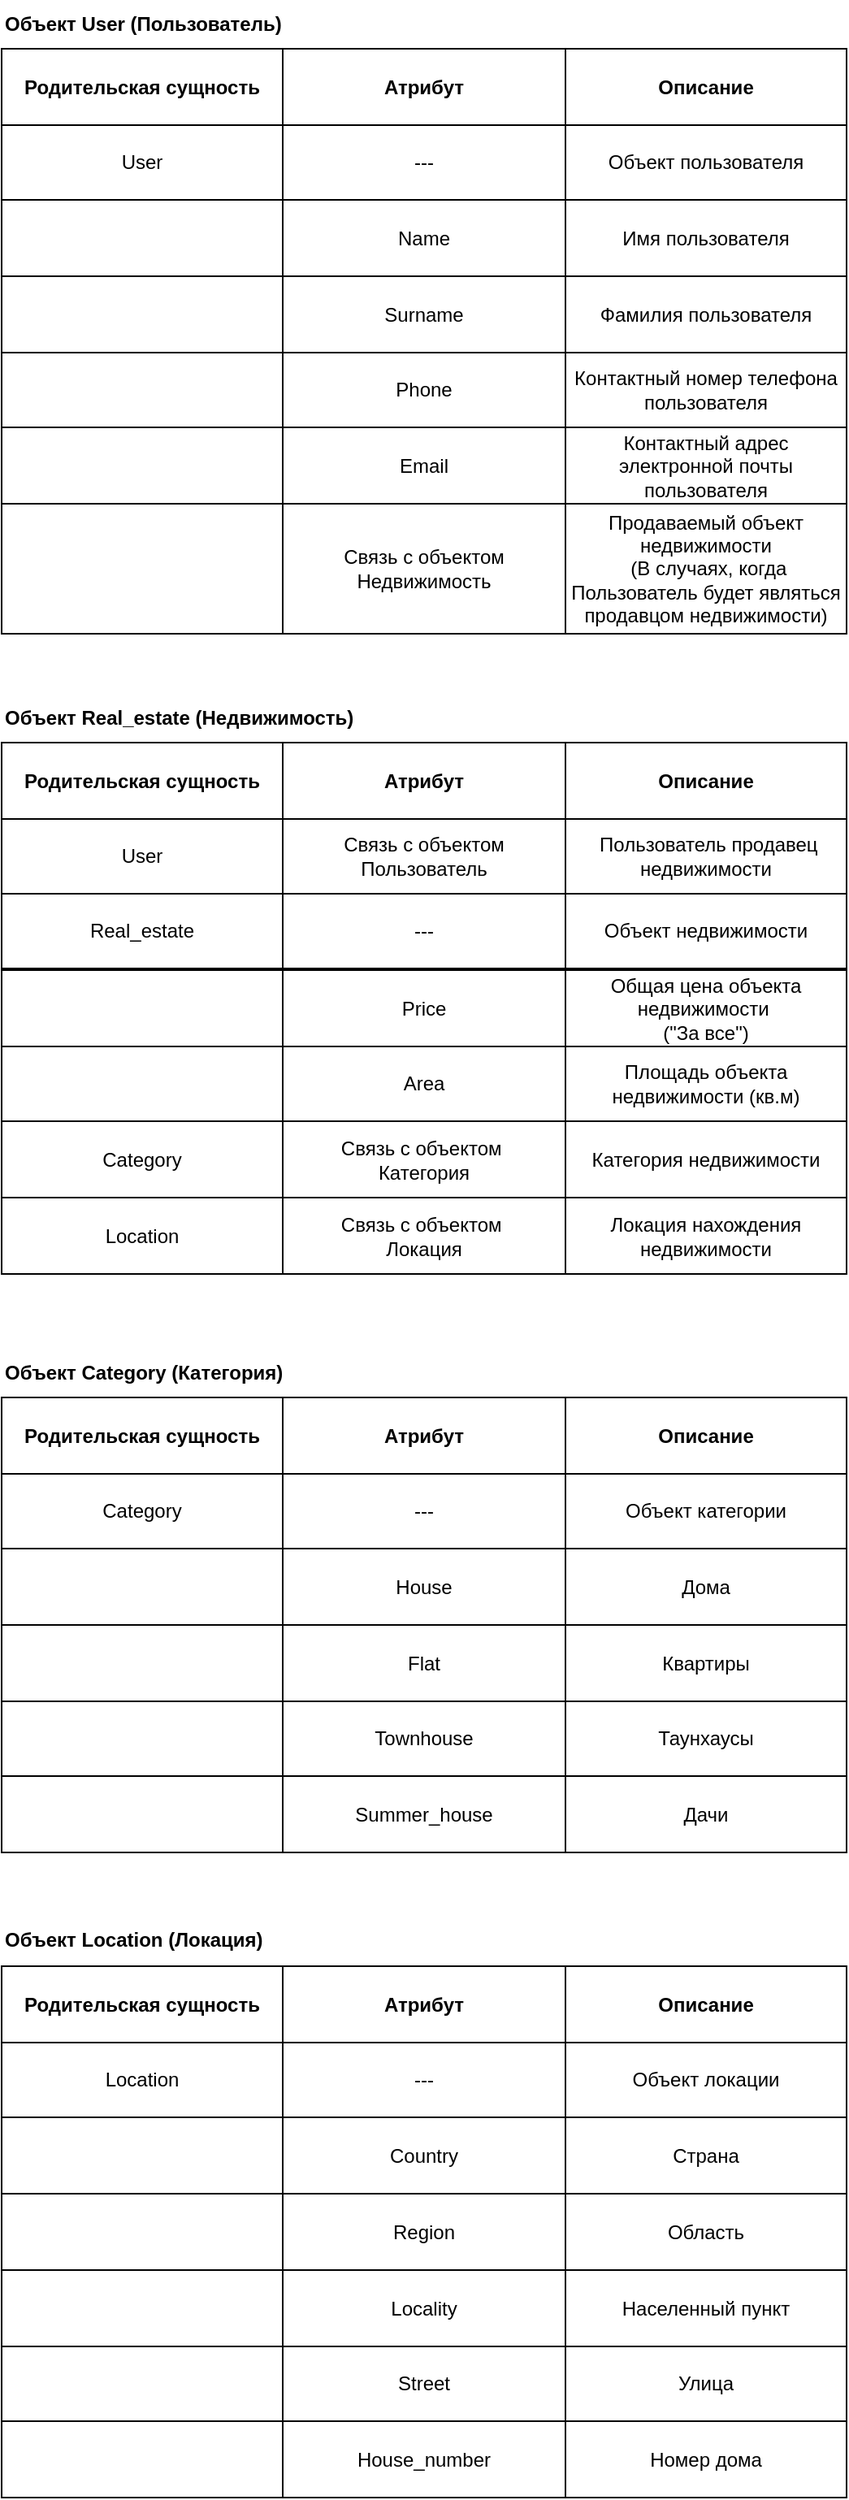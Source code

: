 <mxfile version="24.7.17">
  <diagram name="Страница — 1" id="6dKcLjjxsjvN5Ayz9n6f">
    <mxGraphModel dx="1036" dy="614" grid="1" gridSize="10" guides="1" tooltips="1" connect="1" arrows="1" fold="1" page="1" pageScale="1" pageWidth="827" pageHeight="1169" math="0" shadow="0">
      <root>
        <mxCell id="0" />
        <mxCell id="1" parent="0" />
        <mxCell id="OhsWGD3y-2vGc2H0MwbR-51" value="" style="childLayout=tableLayout;recursiveResize=0;shadow=0;fillColor=none;" parent="1" vertex="1">
          <mxGeometry x="160" y="620" width="520" height="140" as="geometry" />
        </mxCell>
        <mxCell id="OhsWGD3y-2vGc2H0MwbR-52" value="" style="shape=tableRow;horizontal=0;startSize=0;swimlaneHead=0;swimlaneBody=0;top=0;left=0;bottom=0;right=0;dropTarget=0;collapsible=0;recursiveResize=0;expand=0;fontStyle=0;fillColor=none;strokeColor=inherit;" parent="OhsWGD3y-2vGc2H0MwbR-51" vertex="1">
          <mxGeometry width="520" height="47" as="geometry" />
        </mxCell>
        <mxCell id="OhsWGD3y-2vGc2H0MwbR-53" value="&lt;b&gt;Родительская сущность&lt;/b&gt;" style="connectable=0;recursiveResize=0;strokeColor=inherit;fillColor=none;align=center;whiteSpace=wrap;html=1;" parent="OhsWGD3y-2vGc2H0MwbR-52" vertex="1">
          <mxGeometry width="173" height="47" as="geometry">
            <mxRectangle width="173" height="47" as="alternateBounds" />
          </mxGeometry>
        </mxCell>
        <mxCell id="OhsWGD3y-2vGc2H0MwbR-54" value="&lt;b&gt;Атрибут&lt;/b&gt;" style="connectable=0;recursiveResize=0;strokeColor=inherit;fillColor=none;align=center;whiteSpace=wrap;html=1;" parent="OhsWGD3y-2vGc2H0MwbR-52" vertex="1">
          <mxGeometry x="173" width="174" height="47" as="geometry">
            <mxRectangle width="174" height="47" as="alternateBounds" />
          </mxGeometry>
        </mxCell>
        <mxCell id="OhsWGD3y-2vGc2H0MwbR-55" value="&lt;b&gt;Описание&lt;/b&gt;" style="connectable=0;recursiveResize=0;strokeColor=inherit;fillColor=none;align=center;whiteSpace=wrap;html=1;" parent="OhsWGD3y-2vGc2H0MwbR-52" vertex="1">
          <mxGeometry x="347" width="173" height="47" as="geometry">
            <mxRectangle width="173" height="47" as="alternateBounds" />
          </mxGeometry>
        </mxCell>
        <mxCell id="OhsWGD3y-2vGc2H0MwbR-56" style="shape=tableRow;horizontal=0;startSize=0;swimlaneHead=0;swimlaneBody=0;top=0;left=0;bottom=0;right=0;dropTarget=0;collapsible=0;recursiveResize=0;expand=0;fontStyle=0;fillColor=none;strokeColor=inherit;" parent="OhsWGD3y-2vGc2H0MwbR-51" vertex="1">
          <mxGeometry y="47" width="520" height="46" as="geometry" />
        </mxCell>
        <mxCell id="OhsWGD3y-2vGc2H0MwbR-57" value="User" style="connectable=0;recursiveResize=0;strokeColor=inherit;fillColor=none;align=center;whiteSpace=wrap;html=1;" parent="OhsWGD3y-2vGc2H0MwbR-56" vertex="1">
          <mxGeometry width="173" height="46" as="geometry">
            <mxRectangle width="173" height="46" as="alternateBounds" />
          </mxGeometry>
        </mxCell>
        <mxCell id="OhsWGD3y-2vGc2H0MwbR-58" value="---" style="connectable=0;recursiveResize=0;strokeColor=inherit;fillColor=none;align=center;whiteSpace=wrap;html=1;" parent="OhsWGD3y-2vGc2H0MwbR-56" vertex="1">
          <mxGeometry x="173" width="174" height="46" as="geometry">
            <mxRectangle width="174" height="46" as="alternateBounds" />
          </mxGeometry>
        </mxCell>
        <mxCell id="OhsWGD3y-2vGc2H0MwbR-59" value="Объект пользователя" style="connectable=0;recursiveResize=0;strokeColor=inherit;fillColor=none;align=center;whiteSpace=wrap;html=1;" parent="OhsWGD3y-2vGc2H0MwbR-56" vertex="1">
          <mxGeometry x="347" width="173" height="46" as="geometry">
            <mxRectangle width="173" height="46" as="alternateBounds" />
          </mxGeometry>
        </mxCell>
        <mxCell id="OhsWGD3y-2vGc2H0MwbR-60" style="shape=tableRow;horizontal=0;startSize=0;swimlaneHead=0;swimlaneBody=0;top=0;left=0;bottom=0;right=0;dropTarget=0;collapsible=0;recursiveResize=0;expand=0;fontStyle=0;fillColor=none;strokeColor=inherit;" parent="OhsWGD3y-2vGc2H0MwbR-51" vertex="1">
          <mxGeometry y="93" width="520" height="47" as="geometry" />
        </mxCell>
        <mxCell id="OhsWGD3y-2vGc2H0MwbR-61" value="" style="connectable=0;recursiveResize=0;strokeColor=inherit;fillColor=none;align=center;whiteSpace=wrap;html=1;" parent="OhsWGD3y-2vGc2H0MwbR-60" vertex="1">
          <mxGeometry width="173" height="47" as="geometry">
            <mxRectangle width="173" height="47" as="alternateBounds" />
          </mxGeometry>
        </mxCell>
        <mxCell id="OhsWGD3y-2vGc2H0MwbR-62" value="Name" style="connectable=0;recursiveResize=0;strokeColor=inherit;fillColor=none;align=center;whiteSpace=wrap;html=1;" parent="OhsWGD3y-2vGc2H0MwbR-60" vertex="1">
          <mxGeometry x="173" width="174" height="47" as="geometry">
            <mxRectangle width="174" height="47" as="alternateBounds" />
          </mxGeometry>
        </mxCell>
        <mxCell id="OhsWGD3y-2vGc2H0MwbR-63" value="Имя пользователя" style="connectable=0;recursiveResize=0;strokeColor=inherit;fillColor=none;align=center;whiteSpace=wrap;html=1;" parent="OhsWGD3y-2vGc2H0MwbR-60" vertex="1">
          <mxGeometry x="347" width="173" height="47" as="geometry">
            <mxRectangle width="173" height="47" as="alternateBounds" />
          </mxGeometry>
        </mxCell>
        <mxCell id="OhsWGD3y-2vGc2H0MwbR-64" value="Объект User (Пользователь)" style="text;html=1;align=left;verticalAlign=middle;resizable=0;points=[];autosize=1;strokeColor=none;fillColor=none;fontStyle=1" parent="1" vertex="1">
          <mxGeometry x="160" y="590" width="180" height="30" as="geometry" />
        </mxCell>
        <mxCell id="OhsWGD3y-2vGc2H0MwbR-65" value="" style="childLayout=tableLayout;recursiveResize=0;shadow=0;fillColor=none;" parent="1" vertex="1">
          <mxGeometry x="160" y="760" width="520" height="140" as="geometry" />
        </mxCell>
        <mxCell id="OhsWGD3y-2vGc2H0MwbR-66" value="" style="shape=tableRow;horizontal=0;startSize=0;swimlaneHead=0;swimlaneBody=0;top=0;left=0;bottom=0;right=0;dropTarget=0;collapsible=0;recursiveResize=0;expand=0;fontStyle=0;fillColor=none;strokeColor=inherit;" parent="OhsWGD3y-2vGc2H0MwbR-65" vertex="1">
          <mxGeometry width="520" height="47" as="geometry" />
        </mxCell>
        <mxCell id="OhsWGD3y-2vGc2H0MwbR-67" value="" style="connectable=0;recursiveResize=0;strokeColor=inherit;fillColor=none;align=center;whiteSpace=wrap;html=1;" parent="OhsWGD3y-2vGc2H0MwbR-66" vertex="1">
          <mxGeometry width="173" height="47" as="geometry">
            <mxRectangle width="173" height="47" as="alternateBounds" />
          </mxGeometry>
        </mxCell>
        <mxCell id="OhsWGD3y-2vGc2H0MwbR-68" value="Surname" style="connectable=0;recursiveResize=0;strokeColor=inherit;fillColor=none;align=center;whiteSpace=wrap;html=1;" parent="OhsWGD3y-2vGc2H0MwbR-66" vertex="1">
          <mxGeometry x="173" width="174" height="47" as="geometry">
            <mxRectangle width="174" height="47" as="alternateBounds" />
          </mxGeometry>
        </mxCell>
        <mxCell id="OhsWGD3y-2vGc2H0MwbR-69" value="Фамилия пользователя" style="connectable=0;recursiveResize=0;strokeColor=inherit;fillColor=none;align=center;whiteSpace=wrap;html=1;" parent="OhsWGD3y-2vGc2H0MwbR-66" vertex="1">
          <mxGeometry x="347" width="173" height="47" as="geometry">
            <mxRectangle width="173" height="47" as="alternateBounds" />
          </mxGeometry>
        </mxCell>
        <mxCell id="OhsWGD3y-2vGc2H0MwbR-70" style="shape=tableRow;horizontal=0;startSize=0;swimlaneHead=0;swimlaneBody=0;top=0;left=0;bottom=0;right=0;dropTarget=0;collapsible=0;recursiveResize=0;expand=0;fontStyle=0;fillColor=none;strokeColor=inherit;" parent="OhsWGD3y-2vGc2H0MwbR-65" vertex="1">
          <mxGeometry y="47" width="520" height="46" as="geometry" />
        </mxCell>
        <mxCell id="OhsWGD3y-2vGc2H0MwbR-71" value="" style="connectable=0;recursiveResize=0;strokeColor=inherit;fillColor=none;align=center;whiteSpace=wrap;html=1;" parent="OhsWGD3y-2vGc2H0MwbR-70" vertex="1">
          <mxGeometry width="173" height="46" as="geometry">
            <mxRectangle width="173" height="46" as="alternateBounds" />
          </mxGeometry>
        </mxCell>
        <mxCell id="OhsWGD3y-2vGc2H0MwbR-72" value="Phone" style="connectable=0;recursiveResize=0;strokeColor=inherit;fillColor=none;align=center;whiteSpace=wrap;html=1;" parent="OhsWGD3y-2vGc2H0MwbR-70" vertex="1">
          <mxGeometry x="173" width="174" height="46" as="geometry">
            <mxRectangle width="174" height="46" as="alternateBounds" />
          </mxGeometry>
        </mxCell>
        <mxCell id="OhsWGD3y-2vGc2H0MwbR-73" value="Контактный номер телефона пользователя" style="connectable=0;recursiveResize=0;strokeColor=inherit;fillColor=none;align=center;whiteSpace=wrap;html=1;" parent="OhsWGD3y-2vGc2H0MwbR-70" vertex="1">
          <mxGeometry x="347" width="173" height="46" as="geometry">
            <mxRectangle width="173" height="46" as="alternateBounds" />
          </mxGeometry>
        </mxCell>
        <mxCell id="OhsWGD3y-2vGc2H0MwbR-74" style="shape=tableRow;horizontal=0;startSize=0;swimlaneHead=0;swimlaneBody=0;top=0;left=0;bottom=0;right=0;dropTarget=0;collapsible=0;recursiveResize=0;expand=0;fontStyle=0;fillColor=none;strokeColor=inherit;" parent="OhsWGD3y-2vGc2H0MwbR-65" vertex="1">
          <mxGeometry y="93" width="520" height="47" as="geometry" />
        </mxCell>
        <mxCell id="OhsWGD3y-2vGc2H0MwbR-75" value="" style="connectable=0;recursiveResize=0;strokeColor=inherit;fillColor=none;align=center;whiteSpace=wrap;html=1;" parent="OhsWGD3y-2vGc2H0MwbR-74" vertex="1">
          <mxGeometry width="173" height="47" as="geometry">
            <mxRectangle width="173" height="47" as="alternateBounds" />
          </mxGeometry>
        </mxCell>
        <mxCell id="OhsWGD3y-2vGc2H0MwbR-76" value="Email" style="connectable=0;recursiveResize=0;strokeColor=inherit;fillColor=none;align=center;whiteSpace=wrap;html=1;" parent="OhsWGD3y-2vGc2H0MwbR-74" vertex="1">
          <mxGeometry x="173" width="174" height="47" as="geometry">
            <mxRectangle width="174" height="47" as="alternateBounds" />
          </mxGeometry>
        </mxCell>
        <mxCell id="OhsWGD3y-2vGc2H0MwbR-77" value="Контактный адрес электронной почты пользователя" style="connectable=0;recursiveResize=0;strokeColor=inherit;fillColor=none;align=center;whiteSpace=wrap;html=1;" parent="OhsWGD3y-2vGc2H0MwbR-74" vertex="1">
          <mxGeometry x="347" width="173" height="47" as="geometry">
            <mxRectangle width="173" height="47" as="alternateBounds" />
          </mxGeometry>
        </mxCell>
        <mxCell id="-_8xSM2bTVe2GGrsesYv-1" value="" style="childLayout=tableLayout;recursiveResize=0;shadow=0;fillColor=none;" parent="1" vertex="1">
          <mxGeometry x="160" y="1047" width="520" height="93" as="geometry" />
        </mxCell>
        <mxCell id="-_8xSM2bTVe2GGrsesYv-2" value="" style="shape=tableRow;horizontal=0;startSize=0;swimlaneHead=0;swimlaneBody=0;top=0;left=0;bottom=0;right=0;dropTarget=0;collapsible=0;recursiveResize=0;expand=0;fontStyle=0;fillColor=none;strokeColor=inherit;" parent="-_8xSM2bTVe2GGrsesYv-1" vertex="1">
          <mxGeometry width="520" height="47" as="geometry" />
        </mxCell>
        <mxCell id="-_8xSM2bTVe2GGrsesYv-3" value="&lt;b&gt;Родительская сущность&lt;/b&gt;" style="connectable=0;recursiveResize=0;strokeColor=inherit;fillColor=none;align=center;whiteSpace=wrap;html=1;" parent="-_8xSM2bTVe2GGrsesYv-2" vertex="1">
          <mxGeometry width="173" height="47" as="geometry">
            <mxRectangle width="173" height="47" as="alternateBounds" />
          </mxGeometry>
        </mxCell>
        <mxCell id="-_8xSM2bTVe2GGrsesYv-4" value="&lt;b&gt;Атрибут&lt;/b&gt;" style="connectable=0;recursiveResize=0;strokeColor=inherit;fillColor=none;align=center;whiteSpace=wrap;html=1;" parent="-_8xSM2bTVe2GGrsesYv-2" vertex="1">
          <mxGeometry x="173" width="174" height="47" as="geometry">
            <mxRectangle width="174" height="47" as="alternateBounds" />
          </mxGeometry>
        </mxCell>
        <mxCell id="-_8xSM2bTVe2GGrsesYv-5" value="&lt;b&gt;Описание&lt;/b&gt;" style="connectable=0;recursiveResize=0;strokeColor=inherit;fillColor=none;align=center;whiteSpace=wrap;html=1;" parent="-_8xSM2bTVe2GGrsesYv-2" vertex="1">
          <mxGeometry x="347" width="173" height="47" as="geometry">
            <mxRectangle width="173" height="47" as="alternateBounds" />
          </mxGeometry>
        </mxCell>
        <mxCell id="-_8xSM2bTVe2GGrsesYv-6" style="shape=tableRow;horizontal=0;startSize=0;swimlaneHead=0;swimlaneBody=0;top=0;left=0;bottom=0;right=0;dropTarget=0;collapsible=0;recursiveResize=0;expand=0;fontStyle=0;fillColor=none;strokeColor=inherit;" parent="-_8xSM2bTVe2GGrsesYv-1" vertex="1">
          <mxGeometry y="47" width="520" height="46" as="geometry" />
        </mxCell>
        <mxCell id="-_8xSM2bTVe2GGrsesYv-7" value="User" style="connectable=0;recursiveResize=0;strokeColor=inherit;fillColor=none;align=center;whiteSpace=wrap;html=1;" parent="-_8xSM2bTVe2GGrsesYv-6" vertex="1">
          <mxGeometry width="173" height="46" as="geometry">
            <mxRectangle width="173" height="46" as="alternateBounds" />
          </mxGeometry>
        </mxCell>
        <mxCell id="-_8xSM2bTVe2GGrsesYv-8" value="Связь с объектом Пользователь" style="connectable=0;recursiveResize=0;strokeColor=inherit;fillColor=none;align=center;whiteSpace=wrap;html=1;" parent="-_8xSM2bTVe2GGrsesYv-6" vertex="1">
          <mxGeometry x="173" width="174" height="46" as="geometry">
            <mxRectangle width="174" height="46" as="alternateBounds" />
          </mxGeometry>
        </mxCell>
        <mxCell id="-_8xSM2bTVe2GGrsesYv-9" value="&amp;nbsp;Пользователь продавец недвижимости" style="connectable=0;recursiveResize=0;strokeColor=inherit;fillColor=none;align=center;whiteSpace=wrap;html=1;" parent="-_8xSM2bTVe2GGrsesYv-6" vertex="1">
          <mxGeometry x="347" width="173" height="46" as="geometry">
            <mxRectangle width="173" height="46" as="alternateBounds" />
          </mxGeometry>
        </mxCell>
        <mxCell id="-_8xSM2bTVe2GGrsesYv-14" value="Объект Real_estate (Недвижимость)" style="text;html=1;align=left;verticalAlign=middle;resizable=0;points=[];autosize=1;strokeColor=none;fillColor=none;fontStyle=1" parent="1" vertex="1">
          <mxGeometry x="160" y="1017" width="230" height="30" as="geometry" />
        </mxCell>
        <mxCell id="-_8xSM2bTVe2GGrsesYv-15" value="" style="childLayout=tableLayout;recursiveResize=0;shadow=0;fillColor=none;" parent="1" vertex="1">
          <mxGeometry x="160" y="1187" width="520" height="93" as="geometry" />
        </mxCell>
        <mxCell id="-_8xSM2bTVe2GGrsesYv-16" value="" style="shape=tableRow;horizontal=0;startSize=0;swimlaneHead=0;swimlaneBody=0;top=0;left=0;bottom=0;right=0;dropTarget=0;collapsible=0;recursiveResize=0;expand=0;fontStyle=0;fillColor=none;strokeColor=inherit;" parent="-_8xSM2bTVe2GGrsesYv-15" vertex="1">
          <mxGeometry width="520" height="47" as="geometry" />
        </mxCell>
        <mxCell id="-_8xSM2bTVe2GGrsesYv-17" value="" style="connectable=0;recursiveResize=0;strokeColor=inherit;fillColor=none;align=center;whiteSpace=wrap;html=1;" parent="-_8xSM2bTVe2GGrsesYv-16" vertex="1">
          <mxGeometry width="173" height="47" as="geometry">
            <mxRectangle width="173" height="47" as="alternateBounds" />
          </mxGeometry>
        </mxCell>
        <mxCell id="-_8xSM2bTVe2GGrsesYv-18" value="Price" style="connectable=0;recursiveResize=0;strokeColor=inherit;fillColor=none;align=center;whiteSpace=wrap;html=1;" parent="-_8xSM2bTVe2GGrsesYv-16" vertex="1">
          <mxGeometry x="173" width="174" height="47" as="geometry">
            <mxRectangle width="174" height="47" as="alternateBounds" />
          </mxGeometry>
        </mxCell>
        <mxCell id="-_8xSM2bTVe2GGrsesYv-19" value="Общая цена объекта недвижимости&amp;nbsp;&lt;div&gt;(&quot;За все&quot;)&lt;/div&gt;" style="connectable=0;recursiveResize=0;strokeColor=inherit;fillColor=none;align=center;whiteSpace=wrap;html=1;" parent="-_8xSM2bTVe2GGrsesYv-16" vertex="1">
          <mxGeometry x="347" width="173" height="47" as="geometry">
            <mxRectangle width="173" height="47" as="alternateBounds" />
          </mxGeometry>
        </mxCell>
        <mxCell id="-_8xSM2bTVe2GGrsesYv-20" style="shape=tableRow;horizontal=0;startSize=0;swimlaneHead=0;swimlaneBody=0;top=0;left=0;bottom=0;right=0;dropTarget=0;collapsible=0;recursiveResize=0;expand=0;fontStyle=0;fillColor=none;strokeColor=inherit;" parent="-_8xSM2bTVe2GGrsesYv-15" vertex="1">
          <mxGeometry y="47" width="520" height="46" as="geometry" />
        </mxCell>
        <mxCell id="-_8xSM2bTVe2GGrsesYv-21" value="" style="connectable=0;recursiveResize=0;strokeColor=inherit;fillColor=none;align=center;whiteSpace=wrap;html=1;" parent="-_8xSM2bTVe2GGrsesYv-20" vertex="1">
          <mxGeometry width="173" height="46" as="geometry">
            <mxRectangle width="173" height="46" as="alternateBounds" />
          </mxGeometry>
        </mxCell>
        <mxCell id="-_8xSM2bTVe2GGrsesYv-22" value="&lt;div style=&quot;text-align: start;&quot;&gt;Area&lt;/div&gt;" style="connectable=0;recursiveResize=0;strokeColor=inherit;fillColor=none;align=center;whiteSpace=wrap;html=1;" parent="-_8xSM2bTVe2GGrsesYv-20" vertex="1">
          <mxGeometry x="173" width="174" height="46" as="geometry">
            <mxRectangle width="174" height="46" as="alternateBounds" />
          </mxGeometry>
        </mxCell>
        <mxCell id="-_8xSM2bTVe2GGrsesYv-23" value="Площадь объекта недвижимости&amp;nbsp;&lt;span style=&quot;background-color: initial;&quot;&gt;(кв.м)&lt;/span&gt;" style="connectable=0;recursiveResize=0;strokeColor=inherit;fillColor=none;align=center;whiteSpace=wrap;html=1;" parent="-_8xSM2bTVe2GGrsesYv-20" vertex="1">
          <mxGeometry x="347" width="173" height="46" as="geometry">
            <mxRectangle width="173" height="46" as="alternateBounds" />
          </mxGeometry>
        </mxCell>
        <mxCell id="-_8xSM2bTVe2GGrsesYv-41" value="Объект&amp;nbsp;&lt;span style=&quot;text-align: center; text-wrap: wrap;&quot;&gt;Category&lt;/span&gt;&amp;nbsp;(Категория)" style="text;html=1;align=left;verticalAlign=middle;resizable=0;points=[];autosize=1;strokeColor=none;fillColor=none;fontStyle=1" parent="1" vertex="1">
          <mxGeometry x="160" y="1420" width="180" height="30" as="geometry" />
        </mxCell>
        <mxCell id="-_8xSM2bTVe2GGrsesYv-28" value="" style="childLayout=tableLayout;recursiveResize=0;shadow=0;fillColor=none;" parent="1" vertex="1">
          <mxGeometry x="160" y="1450" width="520" height="140" as="geometry" />
        </mxCell>
        <mxCell id="-_8xSM2bTVe2GGrsesYv-29" value="" style="shape=tableRow;horizontal=0;startSize=0;swimlaneHead=0;swimlaneBody=0;top=0;left=0;bottom=0;right=0;dropTarget=0;collapsible=0;recursiveResize=0;expand=0;fontStyle=0;fillColor=none;strokeColor=inherit;" parent="-_8xSM2bTVe2GGrsesYv-28" vertex="1">
          <mxGeometry width="520" height="47" as="geometry" />
        </mxCell>
        <mxCell id="-_8xSM2bTVe2GGrsesYv-30" value="&lt;b&gt;Родительская сущность&lt;/b&gt;" style="connectable=0;recursiveResize=0;strokeColor=inherit;fillColor=none;align=center;whiteSpace=wrap;html=1;" parent="-_8xSM2bTVe2GGrsesYv-29" vertex="1">
          <mxGeometry width="173" height="47" as="geometry">
            <mxRectangle width="173" height="47" as="alternateBounds" />
          </mxGeometry>
        </mxCell>
        <mxCell id="-_8xSM2bTVe2GGrsesYv-31" value="&lt;b&gt;Атрибут&lt;/b&gt;" style="connectable=0;recursiveResize=0;strokeColor=inherit;fillColor=none;align=center;whiteSpace=wrap;html=1;" parent="-_8xSM2bTVe2GGrsesYv-29" vertex="1">
          <mxGeometry x="173" width="174" height="47" as="geometry">
            <mxRectangle width="174" height="47" as="alternateBounds" />
          </mxGeometry>
        </mxCell>
        <mxCell id="-_8xSM2bTVe2GGrsesYv-32" value="&lt;b&gt;Описание&lt;/b&gt;" style="connectable=0;recursiveResize=0;strokeColor=inherit;fillColor=none;align=center;whiteSpace=wrap;html=1;" parent="-_8xSM2bTVe2GGrsesYv-29" vertex="1">
          <mxGeometry x="347" width="173" height="47" as="geometry">
            <mxRectangle width="173" height="47" as="alternateBounds" />
          </mxGeometry>
        </mxCell>
        <mxCell id="-_8xSM2bTVe2GGrsesYv-33" style="shape=tableRow;horizontal=0;startSize=0;swimlaneHead=0;swimlaneBody=0;top=0;left=0;bottom=0;right=0;dropTarget=0;collapsible=0;recursiveResize=0;expand=0;fontStyle=0;fillColor=none;strokeColor=inherit;" parent="-_8xSM2bTVe2GGrsesYv-28" vertex="1">
          <mxGeometry y="47" width="520" height="46" as="geometry" />
        </mxCell>
        <mxCell id="-_8xSM2bTVe2GGrsesYv-34" value="Category" style="connectable=0;recursiveResize=0;strokeColor=inherit;fillColor=none;align=center;whiteSpace=wrap;html=1;" parent="-_8xSM2bTVe2GGrsesYv-33" vertex="1">
          <mxGeometry width="173" height="46" as="geometry">
            <mxRectangle width="173" height="46" as="alternateBounds" />
          </mxGeometry>
        </mxCell>
        <mxCell id="-_8xSM2bTVe2GGrsesYv-35" value="---" style="connectable=0;recursiveResize=0;strokeColor=inherit;fillColor=none;align=center;whiteSpace=wrap;html=1;" parent="-_8xSM2bTVe2GGrsesYv-33" vertex="1">
          <mxGeometry x="173" width="174" height="46" as="geometry">
            <mxRectangle width="174" height="46" as="alternateBounds" />
          </mxGeometry>
        </mxCell>
        <mxCell id="-_8xSM2bTVe2GGrsesYv-36" value="Объект категории" style="connectable=0;recursiveResize=0;strokeColor=inherit;fillColor=none;align=center;whiteSpace=wrap;html=1;" parent="-_8xSM2bTVe2GGrsesYv-33" vertex="1">
          <mxGeometry x="347" width="173" height="46" as="geometry">
            <mxRectangle width="173" height="46" as="alternateBounds" />
          </mxGeometry>
        </mxCell>
        <mxCell id="-_8xSM2bTVe2GGrsesYv-37" style="shape=tableRow;horizontal=0;startSize=0;swimlaneHead=0;swimlaneBody=0;top=0;left=0;bottom=0;right=0;dropTarget=0;collapsible=0;recursiveResize=0;expand=0;fontStyle=0;fillColor=none;strokeColor=inherit;" parent="-_8xSM2bTVe2GGrsesYv-28" vertex="1">
          <mxGeometry y="93" width="520" height="47" as="geometry" />
        </mxCell>
        <mxCell id="-_8xSM2bTVe2GGrsesYv-38" value="" style="connectable=0;recursiveResize=0;strokeColor=inherit;fillColor=none;align=center;whiteSpace=wrap;html=1;" parent="-_8xSM2bTVe2GGrsesYv-37" vertex="1">
          <mxGeometry width="173" height="47" as="geometry">
            <mxRectangle width="173" height="47" as="alternateBounds" />
          </mxGeometry>
        </mxCell>
        <mxCell id="-_8xSM2bTVe2GGrsesYv-39" value="House" style="connectable=0;recursiveResize=0;strokeColor=inherit;fillColor=none;align=center;whiteSpace=wrap;html=1;" parent="-_8xSM2bTVe2GGrsesYv-37" vertex="1">
          <mxGeometry x="173" width="174" height="47" as="geometry">
            <mxRectangle width="174" height="47" as="alternateBounds" />
          </mxGeometry>
        </mxCell>
        <mxCell id="-_8xSM2bTVe2GGrsesYv-40" value="Дома" style="connectable=0;recursiveResize=0;strokeColor=inherit;fillColor=none;align=center;whiteSpace=wrap;html=1;" parent="-_8xSM2bTVe2GGrsesYv-37" vertex="1">
          <mxGeometry x="347" width="173" height="47" as="geometry">
            <mxRectangle width="173" height="47" as="alternateBounds" />
          </mxGeometry>
        </mxCell>
        <mxCell id="l0QcBsjx6Cfjp8KnzXEa-27" value="" style="childLayout=tableLayout;recursiveResize=0;shadow=0;fillColor=none;" parent="1" vertex="1">
          <mxGeometry x="160" y="1590" width="520" height="140" as="geometry" />
        </mxCell>
        <mxCell id="l0QcBsjx6Cfjp8KnzXEa-28" value="" style="shape=tableRow;horizontal=0;startSize=0;swimlaneHead=0;swimlaneBody=0;top=0;left=0;bottom=0;right=0;dropTarget=0;collapsible=0;recursiveResize=0;expand=0;fontStyle=0;fillColor=none;strokeColor=inherit;" parent="l0QcBsjx6Cfjp8KnzXEa-27" vertex="1">
          <mxGeometry width="520" height="47" as="geometry" />
        </mxCell>
        <mxCell id="l0QcBsjx6Cfjp8KnzXEa-29" value="" style="connectable=0;recursiveResize=0;strokeColor=inherit;fillColor=none;align=center;whiteSpace=wrap;html=1;" parent="l0QcBsjx6Cfjp8KnzXEa-28" vertex="1">
          <mxGeometry width="173" height="47" as="geometry">
            <mxRectangle width="173" height="47" as="alternateBounds" />
          </mxGeometry>
        </mxCell>
        <mxCell id="l0QcBsjx6Cfjp8KnzXEa-30" value="Flat" style="connectable=0;recursiveResize=0;strokeColor=inherit;fillColor=none;align=center;whiteSpace=wrap;html=1;" parent="l0QcBsjx6Cfjp8KnzXEa-28" vertex="1">
          <mxGeometry x="173" width="174" height="47" as="geometry">
            <mxRectangle width="174" height="47" as="alternateBounds" />
          </mxGeometry>
        </mxCell>
        <mxCell id="l0QcBsjx6Cfjp8KnzXEa-31" value="Квартиры" style="connectable=0;recursiveResize=0;strokeColor=inherit;fillColor=none;align=center;whiteSpace=wrap;html=1;" parent="l0QcBsjx6Cfjp8KnzXEa-28" vertex="1">
          <mxGeometry x="347" width="173" height="47" as="geometry">
            <mxRectangle width="173" height="47" as="alternateBounds" />
          </mxGeometry>
        </mxCell>
        <mxCell id="l0QcBsjx6Cfjp8KnzXEa-32" style="shape=tableRow;horizontal=0;startSize=0;swimlaneHead=0;swimlaneBody=0;top=0;left=0;bottom=0;right=0;dropTarget=0;collapsible=0;recursiveResize=0;expand=0;fontStyle=0;fillColor=none;strokeColor=inherit;" parent="l0QcBsjx6Cfjp8KnzXEa-27" vertex="1">
          <mxGeometry y="47" width="520" height="46" as="geometry" />
        </mxCell>
        <mxCell id="l0QcBsjx6Cfjp8KnzXEa-33" value="" style="connectable=0;recursiveResize=0;strokeColor=inherit;fillColor=none;align=center;whiteSpace=wrap;html=1;" parent="l0QcBsjx6Cfjp8KnzXEa-32" vertex="1">
          <mxGeometry width="173" height="46" as="geometry">
            <mxRectangle width="173" height="46" as="alternateBounds" />
          </mxGeometry>
        </mxCell>
        <mxCell id="l0QcBsjx6Cfjp8KnzXEa-34" value="Townhouse" style="connectable=0;recursiveResize=0;strokeColor=inherit;fillColor=none;align=center;whiteSpace=wrap;html=1;" parent="l0QcBsjx6Cfjp8KnzXEa-32" vertex="1">
          <mxGeometry x="173" width="174" height="46" as="geometry">
            <mxRectangle width="174" height="46" as="alternateBounds" />
          </mxGeometry>
        </mxCell>
        <mxCell id="l0QcBsjx6Cfjp8KnzXEa-35" value="Таунхаусы" style="connectable=0;recursiveResize=0;strokeColor=inherit;fillColor=none;align=center;whiteSpace=wrap;html=1;" parent="l0QcBsjx6Cfjp8KnzXEa-32" vertex="1">
          <mxGeometry x="347" width="173" height="46" as="geometry">
            <mxRectangle width="173" height="46" as="alternateBounds" />
          </mxGeometry>
        </mxCell>
        <mxCell id="l0QcBsjx6Cfjp8KnzXEa-36" style="shape=tableRow;horizontal=0;startSize=0;swimlaneHead=0;swimlaneBody=0;top=0;left=0;bottom=0;right=0;dropTarget=0;collapsible=0;recursiveResize=0;expand=0;fontStyle=0;fillColor=none;strokeColor=inherit;" parent="l0QcBsjx6Cfjp8KnzXEa-27" vertex="1">
          <mxGeometry y="93" width="520" height="47" as="geometry" />
        </mxCell>
        <mxCell id="l0QcBsjx6Cfjp8KnzXEa-37" value="" style="connectable=0;recursiveResize=0;strokeColor=inherit;fillColor=none;align=center;whiteSpace=wrap;html=1;" parent="l0QcBsjx6Cfjp8KnzXEa-36" vertex="1">
          <mxGeometry width="173" height="47" as="geometry">
            <mxRectangle width="173" height="47" as="alternateBounds" />
          </mxGeometry>
        </mxCell>
        <mxCell id="l0QcBsjx6Cfjp8KnzXEa-38" value="&lt;div style=&quot;text-align: start;&quot;&gt;&lt;span style=&quot;background-color: initial;&quot;&gt;Summer_house&lt;/span&gt;&lt;/div&gt;" style="connectable=0;recursiveResize=0;strokeColor=inherit;fillColor=none;align=center;whiteSpace=wrap;html=1;" parent="l0QcBsjx6Cfjp8KnzXEa-36" vertex="1">
          <mxGeometry x="173" width="174" height="47" as="geometry">
            <mxRectangle width="174" height="47" as="alternateBounds" />
          </mxGeometry>
        </mxCell>
        <mxCell id="l0QcBsjx6Cfjp8KnzXEa-39" value="Дачи" style="connectable=0;recursiveResize=0;strokeColor=inherit;fillColor=none;align=center;whiteSpace=wrap;html=1;" parent="l0QcBsjx6Cfjp8KnzXEa-36" vertex="1">
          <mxGeometry x="347" width="173" height="47" as="geometry">
            <mxRectangle width="173" height="47" as="alternateBounds" />
          </mxGeometry>
        </mxCell>
        <mxCell id="l0QcBsjx6Cfjp8KnzXEa-1" value="" style="childLayout=tableLayout;recursiveResize=0;shadow=0;fillColor=none;" parent="1" vertex="1">
          <mxGeometry x="160" y="1280" width="520" height="94" as="geometry" />
        </mxCell>
        <mxCell id="l0QcBsjx6Cfjp8KnzXEa-2" value="" style="shape=tableRow;horizontal=0;startSize=0;swimlaneHead=0;swimlaneBody=0;top=0;left=0;bottom=0;right=0;dropTarget=0;collapsible=0;recursiveResize=0;expand=0;fontStyle=0;fillColor=none;strokeColor=inherit;" parent="l0QcBsjx6Cfjp8KnzXEa-1" vertex="1">
          <mxGeometry width="520" height="47" as="geometry" />
        </mxCell>
        <mxCell id="l0QcBsjx6Cfjp8KnzXEa-3" value="Category" style="connectable=0;recursiveResize=0;strokeColor=inherit;fillColor=none;align=center;whiteSpace=wrap;html=1;" parent="l0QcBsjx6Cfjp8KnzXEa-2" vertex="1">
          <mxGeometry width="173" height="47" as="geometry">
            <mxRectangle width="173" height="47" as="alternateBounds" />
          </mxGeometry>
        </mxCell>
        <mxCell id="l0QcBsjx6Cfjp8KnzXEa-4" value="Связь с объектом&amp;nbsp;&lt;div&gt;Категория&lt;/div&gt;" style="connectable=0;recursiveResize=0;strokeColor=inherit;fillColor=none;align=center;whiteSpace=wrap;html=1;" parent="l0QcBsjx6Cfjp8KnzXEa-2" vertex="1">
          <mxGeometry x="173" width="174" height="47" as="geometry">
            <mxRectangle width="174" height="47" as="alternateBounds" />
          </mxGeometry>
        </mxCell>
        <mxCell id="l0QcBsjx6Cfjp8KnzXEa-5" value="Категория недвижимости" style="connectable=0;recursiveResize=0;strokeColor=inherit;fillColor=none;align=center;whiteSpace=wrap;html=1;" parent="l0QcBsjx6Cfjp8KnzXEa-2" vertex="1">
          <mxGeometry x="347" width="173" height="47" as="geometry">
            <mxRectangle width="173" height="47" as="alternateBounds" />
          </mxGeometry>
        </mxCell>
        <mxCell id="l0QcBsjx6Cfjp8KnzXEa-10" style="shape=tableRow;horizontal=0;startSize=0;swimlaneHead=0;swimlaneBody=0;top=0;left=0;bottom=0;right=0;dropTarget=0;collapsible=0;recursiveResize=0;expand=0;fontStyle=0;fillColor=none;strokeColor=inherit;" parent="l0QcBsjx6Cfjp8KnzXEa-1" vertex="1">
          <mxGeometry y="47" width="520" height="47" as="geometry" />
        </mxCell>
        <mxCell id="l0QcBsjx6Cfjp8KnzXEa-11" value="Location" style="connectable=0;recursiveResize=0;strokeColor=inherit;fillColor=none;align=center;whiteSpace=wrap;html=1;" parent="l0QcBsjx6Cfjp8KnzXEa-10" vertex="1">
          <mxGeometry width="173" height="47" as="geometry">
            <mxRectangle width="173" height="47" as="alternateBounds" />
          </mxGeometry>
        </mxCell>
        <mxCell id="l0QcBsjx6Cfjp8KnzXEa-12" value="Связь с объектом&amp;nbsp;&lt;div&gt;Локация&lt;/div&gt;" style="connectable=0;recursiveResize=0;strokeColor=inherit;fillColor=none;align=center;whiteSpace=wrap;html=1;" parent="l0QcBsjx6Cfjp8KnzXEa-10" vertex="1">
          <mxGeometry x="173" width="174" height="47" as="geometry">
            <mxRectangle width="174" height="47" as="alternateBounds" />
          </mxGeometry>
        </mxCell>
        <mxCell id="l0QcBsjx6Cfjp8KnzXEa-13" value="Локация нахождения недвижимости" style="connectable=0;recursiveResize=0;strokeColor=inherit;fillColor=none;align=center;whiteSpace=wrap;html=1;" parent="l0QcBsjx6Cfjp8KnzXEa-10" vertex="1">
          <mxGeometry x="347" width="173" height="47" as="geometry">
            <mxRectangle width="173" height="47" as="alternateBounds" />
          </mxGeometry>
        </mxCell>
        <mxCell id="l0QcBsjx6Cfjp8KnzXEa-94" style="shape=tableRow;horizontal=0;startSize=0;swimlaneHead=0;swimlaneBody=0;top=0;left=0;bottom=0;right=0;dropTarget=0;collapsible=0;recursiveResize=0;expand=0;fontStyle=0;fillColor=none;strokeColor=inherit;" parent="1" vertex="1">
          <mxGeometry x="160" y="1920" width="520" height="46" as="geometry" />
        </mxCell>
        <mxCell id="l0QcBsjx6Cfjp8KnzXEa-98" style="shape=tableRow;horizontal=0;startSize=0;swimlaneHead=0;swimlaneBody=0;top=0;left=0;bottom=0;right=0;dropTarget=0;collapsible=0;recursiveResize=0;expand=0;fontStyle=0;fillColor=none;strokeColor=inherit;" parent="1" vertex="1">
          <mxGeometry x="160" y="1960" width="520" height="57" as="geometry" />
        </mxCell>
        <mxCell id="6aFhZ4E6GZLZ5ZTFyYZK-1" value="&lt;div style=&quot;text-align: center;&quot;&gt;&lt;span style=&quot;text-wrap: nowrap; font-weight: 700;&quot;&gt;Объект &lt;/span&gt;&lt;span style=&quot;font-weight: 700;&quot;&gt;Location&lt;/span&gt;&lt;span style=&quot;text-wrap: nowrap; font-weight: 700;&quot;&gt;&amp;nbsp;(Локация)&lt;/span&gt;&lt;/div&gt;" style="text;whiteSpace=wrap;html=1;" parent="1" vertex="1">
          <mxGeometry x="160" y="1770" width="200" height="40" as="geometry" />
        </mxCell>
        <mxCell id="6aFhZ4E6GZLZ5ZTFyYZK-2" value="" style="childLayout=tableLayout;recursiveResize=0;shadow=0;fillColor=none;" parent="1" vertex="1">
          <mxGeometry x="160" y="1800" width="520" height="140" as="geometry" />
        </mxCell>
        <mxCell id="6aFhZ4E6GZLZ5ZTFyYZK-3" value="" style="shape=tableRow;horizontal=0;startSize=0;swimlaneHead=0;swimlaneBody=0;top=0;left=0;bottom=0;right=0;dropTarget=0;collapsible=0;recursiveResize=0;expand=0;fontStyle=0;fillColor=none;strokeColor=inherit;" parent="6aFhZ4E6GZLZ5ZTFyYZK-2" vertex="1">
          <mxGeometry width="520" height="47" as="geometry" />
        </mxCell>
        <mxCell id="6aFhZ4E6GZLZ5ZTFyYZK-4" value="&lt;b&gt;Родительская сущность&lt;/b&gt;" style="connectable=0;recursiveResize=0;strokeColor=inherit;fillColor=none;align=center;whiteSpace=wrap;html=1;" parent="6aFhZ4E6GZLZ5ZTFyYZK-3" vertex="1">
          <mxGeometry width="173" height="47" as="geometry">
            <mxRectangle width="173" height="47" as="alternateBounds" />
          </mxGeometry>
        </mxCell>
        <mxCell id="6aFhZ4E6GZLZ5ZTFyYZK-5" value="&lt;b&gt;Атрибут&lt;/b&gt;" style="connectable=0;recursiveResize=0;strokeColor=inherit;fillColor=none;align=center;whiteSpace=wrap;html=1;" parent="6aFhZ4E6GZLZ5ZTFyYZK-3" vertex="1">
          <mxGeometry x="173" width="174" height="47" as="geometry">
            <mxRectangle width="174" height="47" as="alternateBounds" />
          </mxGeometry>
        </mxCell>
        <mxCell id="6aFhZ4E6GZLZ5ZTFyYZK-6" value="&lt;b&gt;Описание&lt;/b&gt;" style="connectable=0;recursiveResize=0;strokeColor=inherit;fillColor=none;align=center;whiteSpace=wrap;html=1;" parent="6aFhZ4E6GZLZ5ZTFyYZK-3" vertex="1">
          <mxGeometry x="347" width="173" height="47" as="geometry">
            <mxRectangle width="173" height="47" as="alternateBounds" />
          </mxGeometry>
        </mxCell>
        <mxCell id="6aFhZ4E6GZLZ5ZTFyYZK-7" style="shape=tableRow;horizontal=0;startSize=0;swimlaneHead=0;swimlaneBody=0;top=0;left=0;bottom=0;right=0;dropTarget=0;collapsible=0;recursiveResize=0;expand=0;fontStyle=0;fillColor=none;strokeColor=inherit;" parent="6aFhZ4E6GZLZ5ZTFyYZK-2" vertex="1">
          <mxGeometry y="47" width="520" height="46" as="geometry" />
        </mxCell>
        <mxCell id="6aFhZ4E6GZLZ5ZTFyYZK-8" value="Location" style="connectable=0;recursiveResize=0;strokeColor=inherit;fillColor=none;align=center;whiteSpace=wrap;html=1;" parent="6aFhZ4E6GZLZ5ZTFyYZK-7" vertex="1">
          <mxGeometry width="173" height="46" as="geometry">
            <mxRectangle width="173" height="46" as="alternateBounds" />
          </mxGeometry>
        </mxCell>
        <mxCell id="6aFhZ4E6GZLZ5ZTFyYZK-9" value="---" style="connectable=0;recursiveResize=0;strokeColor=inherit;fillColor=none;align=center;whiteSpace=wrap;html=1;" parent="6aFhZ4E6GZLZ5ZTFyYZK-7" vertex="1">
          <mxGeometry x="173" width="174" height="46" as="geometry">
            <mxRectangle width="174" height="46" as="alternateBounds" />
          </mxGeometry>
        </mxCell>
        <mxCell id="6aFhZ4E6GZLZ5ZTFyYZK-10" value="Объект локации" style="connectable=0;recursiveResize=0;strokeColor=inherit;fillColor=none;align=center;whiteSpace=wrap;html=1;" parent="6aFhZ4E6GZLZ5ZTFyYZK-7" vertex="1">
          <mxGeometry x="347" width="173" height="46" as="geometry">
            <mxRectangle width="173" height="46" as="alternateBounds" />
          </mxGeometry>
        </mxCell>
        <mxCell id="6aFhZ4E6GZLZ5ZTFyYZK-11" style="shape=tableRow;horizontal=0;startSize=0;swimlaneHead=0;swimlaneBody=0;top=0;left=0;bottom=0;right=0;dropTarget=0;collapsible=0;recursiveResize=0;expand=0;fontStyle=0;fillColor=none;strokeColor=inherit;" parent="6aFhZ4E6GZLZ5ZTFyYZK-2" vertex="1">
          <mxGeometry y="93" width="520" height="47" as="geometry" />
        </mxCell>
        <mxCell id="6aFhZ4E6GZLZ5ZTFyYZK-12" value="" style="connectable=0;recursiveResize=0;strokeColor=inherit;fillColor=none;align=center;whiteSpace=wrap;html=1;" parent="6aFhZ4E6GZLZ5ZTFyYZK-11" vertex="1">
          <mxGeometry width="173" height="47" as="geometry">
            <mxRectangle width="173" height="47" as="alternateBounds" />
          </mxGeometry>
        </mxCell>
        <mxCell id="6aFhZ4E6GZLZ5ZTFyYZK-13" value="Country" style="connectable=0;recursiveResize=0;strokeColor=inherit;fillColor=none;align=center;whiteSpace=wrap;html=1;" parent="6aFhZ4E6GZLZ5ZTFyYZK-11" vertex="1">
          <mxGeometry x="173" width="174" height="47" as="geometry">
            <mxRectangle width="174" height="47" as="alternateBounds" />
          </mxGeometry>
        </mxCell>
        <mxCell id="6aFhZ4E6GZLZ5ZTFyYZK-14" value="Страна" style="connectable=0;recursiveResize=0;strokeColor=inherit;fillColor=none;align=center;whiteSpace=wrap;html=1;" parent="6aFhZ4E6GZLZ5ZTFyYZK-11" vertex="1">
          <mxGeometry x="347" width="173" height="47" as="geometry">
            <mxRectangle width="173" height="47" as="alternateBounds" />
          </mxGeometry>
        </mxCell>
        <mxCell id="6aFhZ4E6GZLZ5ZTFyYZK-15" value="" style="childLayout=tableLayout;recursiveResize=0;shadow=0;fillColor=none;" parent="1" vertex="1">
          <mxGeometry x="160" y="1987" width="520" height="140" as="geometry" />
        </mxCell>
        <mxCell id="6aFhZ4E6GZLZ5ZTFyYZK-16" value="" style="shape=tableRow;horizontal=0;startSize=0;swimlaneHead=0;swimlaneBody=0;top=0;left=0;bottom=0;right=0;dropTarget=0;collapsible=0;recursiveResize=0;expand=0;fontStyle=0;fillColor=none;strokeColor=inherit;" parent="6aFhZ4E6GZLZ5ZTFyYZK-15" vertex="1">
          <mxGeometry width="520" height="47" as="geometry" />
        </mxCell>
        <mxCell id="6aFhZ4E6GZLZ5ZTFyYZK-17" value="" style="connectable=0;recursiveResize=0;strokeColor=inherit;fillColor=none;align=center;whiteSpace=wrap;html=1;" parent="6aFhZ4E6GZLZ5ZTFyYZK-16" vertex="1">
          <mxGeometry width="173" height="47" as="geometry">
            <mxRectangle width="173" height="47" as="alternateBounds" />
          </mxGeometry>
        </mxCell>
        <mxCell id="6aFhZ4E6GZLZ5ZTFyYZK-18" value="Locality" style="connectable=0;recursiveResize=0;strokeColor=inherit;fillColor=none;align=center;whiteSpace=wrap;html=1;" parent="6aFhZ4E6GZLZ5ZTFyYZK-16" vertex="1">
          <mxGeometry x="173" width="174" height="47" as="geometry">
            <mxRectangle width="174" height="47" as="alternateBounds" />
          </mxGeometry>
        </mxCell>
        <mxCell id="6aFhZ4E6GZLZ5ZTFyYZK-19" value="Населенный пункт" style="connectable=0;recursiveResize=0;strokeColor=inherit;fillColor=none;align=center;whiteSpace=wrap;html=1;" parent="6aFhZ4E6GZLZ5ZTFyYZK-16" vertex="1">
          <mxGeometry x="347" width="173" height="47" as="geometry">
            <mxRectangle width="173" height="47" as="alternateBounds" />
          </mxGeometry>
        </mxCell>
        <mxCell id="6aFhZ4E6GZLZ5ZTFyYZK-20" style="shape=tableRow;horizontal=0;startSize=0;swimlaneHead=0;swimlaneBody=0;top=0;left=0;bottom=0;right=0;dropTarget=0;collapsible=0;recursiveResize=0;expand=0;fontStyle=0;fillColor=none;strokeColor=inherit;" parent="6aFhZ4E6GZLZ5ZTFyYZK-15" vertex="1">
          <mxGeometry y="47" width="520" height="46" as="geometry" />
        </mxCell>
        <mxCell id="6aFhZ4E6GZLZ5ZTFyYZK-21" value="" style="connectable=0;recursiveResize=0;strokeColor=inherit;fillColor=none;align=center;whiteSpace=wrap;html=1;" parent="6aFhZ4E6GZLZ5ZTFyYZK-20" vertex="1">
          <mxGeometry width="173" height="46" as="geometry">
            <mxRectangle width="173" height="46" as="alternateBounds" />
          </mxGeometry>
        </mxCell>
        <mxCell id="6aFhZ4E6GZLZ5ZTFyYZK-22" value="Street" style="connectable=0;recursiveResize=0;strokeColor=inherit;fillColor=none;align=center;whiteSpace=wrap;html=1;" parent="6aFhZ4E6GZLZ5ZTFyYZK-20" vertex="1">
          <mxGeometry x="173" width="174" height="46" as="geometry">
            <mxRectangle width="174" height="46" as="alternateBounds" />
          </mxGeometry>
        </mxCell>
        <mxCell id="6aFhZ4E6GZLZ5ZTFyYZK-23" value="Улица" style="connectable=0;recursiveResize=0;strokeColor=inherit;fillColor=none;align=center;whiteSpace=wrap;html=1;" parent="6aFhZ4E6GZLZ5ZTFyYZK-20" vertex="1">
          <mxGeometry x="347" width="173" height="46" as="geometry">
            <mxRectangle width="173" height="46" as="alternateBounds" />
          </mxGeometry>
        </mxCell>
        <mxCell id="6aFhZ4E6GZLZ5ZTFyYZK-24" style="shape=tableRow;horizontal=0;startSize=0;swimlaneHead=0;swimlaneBody=0;top=0;left=0;bottom=0;right=0;dropTarget=0;collapsible=0;recursiveResize=0;expand=0;fontStyle=0;fillColor=none;strokeColor=inherit;" parent="6aFhZ4E6GZLZ5ZTFyYZK-15" vertex="1">
          <mxGeometry y="93" width="520" height="47" as="geometry" />
        </mxCell>
        <mxCell id="6aFhZ4E6GZLZ5ZTFyYZK-25" value="" style="connectable=0;recursiveResize=0;strokeColor=inherit;fillColor=none;align=center;whiteSpace=wrap;html=1;" parent="6aFhZ4E6GZLZ5ZTFyYZK-24" vertex="1">
          <mxGeometry width="173" height="47" as="geometry">
            <mxRectangle width="173" height="47" as="alternateBounds" />
          </mxGeometry>
        </mxCell>
        <mxCell id="6aFhZ4E6GZLZ5ZTFyYZK-26" value="&lt;div style=&quot;text-align: start;&quot;&gt;House_number&lt;/div&gt;" style="connectable=0;recursiveResize=0;strokeColor=inherit;fillColor=none;align=center;whiteSpace=wrap;html=1;" parent="6aFhZ4E6GZLZ5ZTFyYZK-24" vertex="1">
          <mxGeometry x="173" width="174" height="47" as="geometry">
            <mxRectangle width="174" height="47" as="alternateBounds" />
          </mxGeometry>
        </mxCell>
        <mxCell id="6aFhZ4E6GZLZ5ZTFyYZK-27" value="Номер дома" style="connectable=0;recursiveResize=0;strokeColor=inherit;fillColor=none;align=center;whiteSpace=wrap;html=1;" parent="6aFhZ4E6GZLZ5ZTFyYZK-24" vertex="1">
          <mxGeometry x="347" width="173" height="47" as="geometry">
            <mxRectangle width="173" height="47" as="alternateBounds" />
          </mxGeometry>
        </mxCell>
        <mxCell id="6aFhZ4E6GZLZ5ZTFyYZK-28" value="" style="childLayout=tableLayout;recursiveResize=0;shadow=0;fillColor=none;" parent="1" vertex="1">
          <mxGeometry x="160" y="1940" width="520" height="47" as="geometry" />
        </mxCell>
        <mxCell id="6aFhZ4E6GZLZ5ZTFyYZK-29" value="" style="shape=tableRow;horizontal=0;startSize=0;swimlaneHead=0;swimlaneBody=0;top=0;left=0;bottom=0;right=0;dropTarget=0;collapsible=0;recursiveResize=0;expand=0;fontStyle=0;fillColor=none;strokeColor=inherit;" parent="6aFhZ4E6GZLZ5ZTFyYZK-28" vertex="1">
          <mxGeometry width="520" height="47" as="geometry" />
        </mxCell>
        <mxCell id="6aFhZ4E6GZLZ5ZTFyYZK-30" value="" style="connectable=0;recursiveResize=0;strokeColor=inherit;fillColor=none;align=center;whiteSpace=wrap;html=1;" parent="6aFhZ4E6GZLZ5ZTFyYZK-29" vertex="1">
          <mxGeometry width="173" height="47" as="geometry">
            <mxRectangle width="173" height="47" as="alternateBounds" />
          </mxGeometry>
        </mxCell>
        <mxCell id="6aFhZ4E6GZLZ5ZTFyYZK-31" value="Region" style="connectable=0;recursiveResize=0;strokeColor=inherit;fillColor=none;align=center;whiteSpace=wrap;html=1;" parent="6aFhZ4E6GZLZ5ZTFyYZK-29" vertex="1">
          <mxGeometry x="173" width="174" height="47" as="geometry">
            <mxRectangle width="174" height="47" as="alternateBounds" />
          </mxGeometry>
        </mxCell>
        <mxCell id="6aFhZ4E6GZLZ5ZTFyYZK-32" value="Область" style="connectable=0;recursiveResize=0;strokeColor=inherit;fillColor=none;align=center;whiteSpace=wrap;html=1;" parent="6aFhZ4E6GZLZ5ZTFyYZK-29" vertex="1">
          <mxGeometry x="347" width="173" height="47" as="geometry">
            <mxRectangle width="173" height="47" as="alternateBounds" />
          </mxGeometry>
        </mxCell>
        <mxCell id="HGOjfTmoYwn3BLE7qvEv-2" style="shape=tableRow;horizontal=0;startSize=0;swimlaneHead=0;swimlaneBody=0;top=0;left=0;bottom=0;right=0;dropTarget=0;collapsible=0;recursiveResize=0;expand=0;fontStyle=0;fillColor=none;strokeColor=inherit;" parent="1" vertex="1">
          <mxGeometry x="160" y="1140" width="520" height="46" as="geometry" />
        </mxCell>
        <mxCell id="HGOjfTmoYwn3BLE7qvEv-3" value="Real_estate" style="connectable=0;recursiveResize=0;strokeColor=inherit;fillColor=none;align=center;whiteSpace=wrap;html=1;" parent="HGOjfTmoYwn3BLE7qvEv-2" vertex="1">
          <mxGeometry width="173" height="46" as="geometry">
            <mxRectangle width="173" height="46" as="alternateBounds" />
          </mxGeometry>
        </mxCell>
        <mxCell id="HGOjfTmoYwn3BLE7qvEv-4" value="---" style="connectable=0;recursiveResize=0;strokeColor=inherit;fillColor=none;align=center;whiteSpace=wrap;html=1;" parent="HGOjfTmoYwn3BLE7qvEv-2" vertex="1">
          <mxGeometry x="173" width="174" height="46" as="geometry">
            <mxRectangle width="174" height="46" as="alternateBounds" />
          </mxGeometry>
        </mxCell>
        <mxCell id="HGOjfTmoYwn3BLE7qvEv-5" value="Объект недвижимости" style="connectable=0;recursiveResize=0;strokeColor=inherit;fillColor=none;align=center;whiteSpace=wrap;html=1;" parent="HGOjfTmoYwn3BLE7qvEv-2" vertex="1">
          <mxGeometry x="347" width="173" height="46" as="geometry">
            <mxRectangle width="173" height="46" as="alternateBounds" />
          </mxGeometry>
        </mxCell>
        <mxCell id="HGOjfTmoYwn3BLE7qvEv-7" style="shape=tableRow;horizontal=0;startSize=0;swimlaneHead=0;swimlaneBody=0;top=0;left=0;bottom=0;right=0;dropTarget=0;collapsible=0;recursiveResize=0;expand=0;fontStyle=0;fillColor=none;strokeColor=inherit;" parent="1" vertex="1">
          <mxGeometry x="160" y="930" width="520" height="46" as="geometry" />
        </mxCell>
        <mxCell id="HGOjfTmoYwn3BLE7qvEv-8" value="" style="connectable=0;recursiveResize=0;strokeColor=inherit;fillColor=none;align=center;whiteSpace=wrap;html=1;" parent="HGOjfTmoYwn3BLE7qvEv-7" vertex="1">
          <mxGeometry y="-30" width="173" height="80" as="geometry">
            <mxRectangle width="173" height="46" as="alternateBounds" />
          </mxGeometry>
        </mxCell>
        <mxCell id="HGOjfTmoYwn3BLE7qvEv-10" value="Продаваемый объект недвижимости&lt;div&gt;&amp;nbsp;(В случаях, когда Пользователь будет являться продавцом недвижимости)&lt;/div&gt;" style="connectable=0;recursiveResize=0;strokeColor=inherit;fillColor=none;align=center;whiteSpace=wrap;html=1;" parent="HGOjfTmoYwn3BLE7qvEv-7" vertex="1">
          <mxGeometry x="347" y="-30" width="173" height="80" as="geometry">
            <mxRectangle width="173" height="46" as="alternateBounds" />
          </mxGeometry>
        </mxCell>
        <mxCell id="HGOjfTmoYwn3BLE7qvEv-9" value="Связь с объектом Недвижимость" style="connectable=0;recursiveResize=0;strokeColor=inherit;fillColor=none;align=center;whiteSpace=wrap;html=1;" parent="1" vertex="1">
          <mxGeometry x="333" y="900" width="174" height="80" as="geometry">
            <mxRectangle width="174" height="46" as="alternateBounds" />
          </mxGeometry>
        </mxCell>
      </root>
    </mxGraphModel>
  </diagram>
</mxfile>

